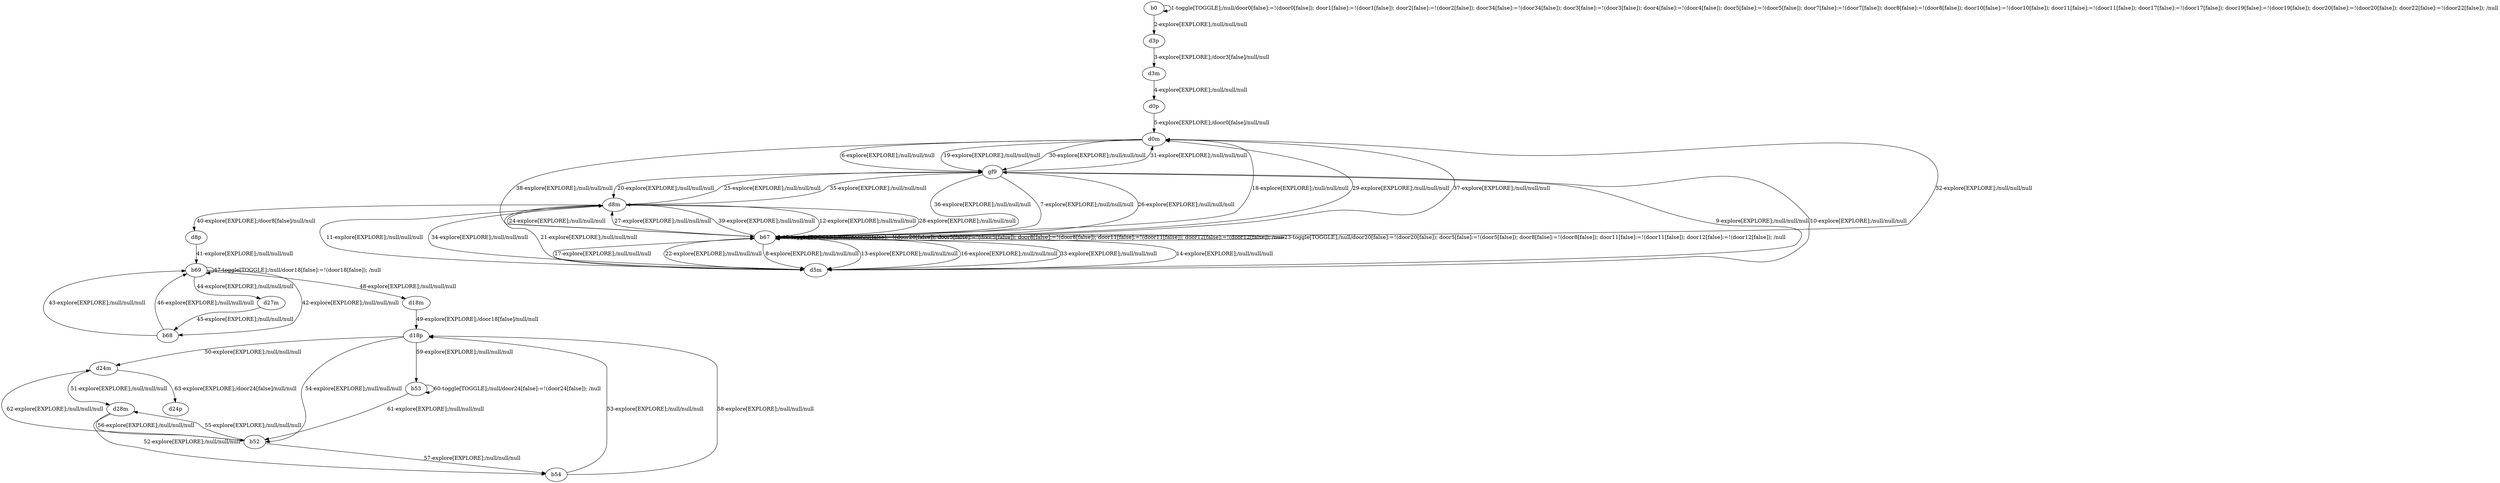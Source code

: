 # Total number of goals covered by this test: 1
# d24m --> d24p

digraph g {
"b0" -> "b0" [label = "1-toggle[TOGGLE];/null/door0[false]:=!(door0[false]); door1[false]:=!(door1[false]); door2[false]:=!(door2[false]); door34[false]:=!(door34[false]); door3[false]:=!(door3[false]); door4[false]:=!(door4[false]); door5[false]:=!(door5[false]); door7[false]:=!(door7[false]); door8[false]:=!(door8[false]); door10[false]:=!(door10[false]); door11[false]:=!(door11[false]); door17[false]:=!(door17[false]); door19[false]:=!(door19[false]); door20[false]:=!(door20[false]); door22[false]:=!(door22[false]); /null"];
"b0" -> "d3p" [label = "2-explore[EXPLORE];/null/null/null"];
"d3p" -> "d3m" [label = "3-explore[EXPLORE];/door3[false]/null/null"];
"d3m" -> "d0p" [label = "4-explore[EXPLORE];/null/null/null"];
"d0p" -> "d0m" [label = "5-explore[EXPLORE];/door0[false]/null/null"];
"d0m" -> "gf9" [label = "6-explore[EXPLORE];/null/null/null"];
"gf9" -> "b67" [label = "7-explore[EXPLORE];/null/null/null"];
"b67" -> "d5m" [label = "8-explore[EXPLORE];/null/null/null"];
"d5m" -> "gf9" [label = "9-explore[EXPLORE];/null/null/null"];
"gf9" -> "d5m" [label = "10-explore[EXPLORE];/null/null/null"];
"d5m" -> "d8m" [label = "11-explore[EXPLORE];/null/null/null"];
"d8m" -> "b67" [label = "12-explore[EXPLORE];/null/null/null"];
"b67" -> "d5m" [label = "13-explore[EXPLORE];/null/null/null"];
"d5m" -> "b67" [label = "14-explore[EXPLORE];/null/null/null"];
"b67" -> "b67" [label = "15-toggle[TOGGLE];/null/door20[false]:=!(door20[false]); door5[false]:=!(door5[false]); door8[false]:=!(door8[false]); door11[false]:=!(door11[false]); door12[false]:=!(door12[false]); /null"];
"b67" -> "d5m" [label = "16-explore[EXPLORE];/null/null/null"];
"d5m" -> "b67" [label = "17-explore[EXPLORE];/null/null/null"];
"b67" -> "d0m" [label = "18-explore[EXPLORE];/null/null/null"];
"d0m" -> "gf9" [label = "19-explore[EXPLORE];/null/null/null"];
"gf9" -> "d8m" [label = "20-explore[EXPLORE];/null/null/null"];
"d8m" -> "d5m" [label = "21-explore[EXPLORE];/null/null/null"];
"d5m" -> "b67" [label = "22-explore[EXPLORE];/null/null/null"];
"b67" -> "b67" [label = "23-toggle[TOGGLE];/null/door20[false]:=!(door20[false]); door5[false]:=!(door5[false]); door8[false]:=!(door8[false]); door11[false]:=!(door11[false]); door12[false]:=!(door12[false]); /null"];
"b67" -> "d8m" [label = "24-explore[EXPLORE];/null/null/null"];
"d8m" -> "gf9" [label = "25-explore[EXPLORE];/null/null/null"];
"gf9" -> "b67" [label = "26-explore[EXPLORE];/null/null/null"];
"b67" -> "d8m" [label = "27-explore[EXPLORE];/null/null/null"];
"d8m" -> "b67" [label = "28-explore[EXPLORE];/null/null/null"];
"b67" -> "d0m" [label = "29-explore[EXPLORE];/null/null/null"];
"d0m" -> "gf9" [label = "30-explore[EXPLORE];/null/null/null"];
"gf9" -> "d0m" [label = "31-explore[EXPLORE];/null/null/null"];
"d0m" -> "b67" [label = "32-explore[EXPLORE];/null/null/null"];
"b67" -> "d5m" [label = "33-explore[EXPLORE];/null/null/null"];
"d5m" -> "d8m" [label = "34-explore[EXPLORE];/null/null/null"];
"d8m" -> "gf9" [label = "35-explore[EXPLORE];/null/null/null"];
"gf9" -> "b67" [label = "36-explore[EXPLORE];/null/null/null"];
"b67" -> "d0m" [label = "37-explore[EXPLORE];/null/null/null"];
"d0m" -> "b67" [label = "38-explore[EXPLORE];/null/null/null"];
"b67" -> "d8m" [label = "39-explore[EXPLORE];/null/null/null"];
"d8m" -> "d8p" [label = "40-explore[EXPLORE];/door8[false]/null/null"];
"d8p" -> "b69" [label = "41-explore[EXPLORE];/null/null/null"];
"b69" -> "b68" [label = "42-explore[EXPLORE];/null/null/null"];
"b68" -> "b69" [label = "43-explore[EXPLORE];/null/null/null"];
"b69" -> "d27m" [label = "44-explore[EXPLORE];/null/null/null"];
"d27m" -> "b68" [label = "45-explore[EXPLORE];/null/null/null"];
"b68" -> "b69" [label = "46-explore[EXPLORE];/null/null/null"];
"b69" -> "b69" [label = "47-toggle[TOGGLE];/null/door18[false]:=!(door18[false]); /null"];
"b69" -> "d18m" [label = "48-explore[EXPLORE];/null/null/null"];
"d18m" -> "d18p" [label = "49-explore[EXPLORE];/door18[false]/null/null"];
"d18p" -> "d24m" [label = "50-explore[EXPLORE];/null/null/null"];
"d24m" -> "d28m" [label = "51-explore[EXPLORE];/null/null/null"];
"d28m" -> "b54" [label = "52-explore[EXPLORE];/null/null/null"];
"b54" -> "d18p" [label = "53-explore[EXPLORE];/null/null/null"];
"d18p" -> "b52" [label = "54-explore[EXPLORE];/null/null/null"];
"b52" -> "d28m" [label = "55-explore[EXPLORE];/null/null/null"];
"d28m" -> "b52" [label = "56-explore[EXPLORE];/null/null/null"];
"b52" -> "b54" [label = "57-explore[EXPLORE];/null/null/null"];
"b54" -> "d18p" [label = "58-explore[EXPLORE];/null/null/null"];
"d18p" -> "b53" [label = "59-explore[EXPLORE];/null/null/null"];
"b53" -> "b53" [label = "60-toggle[TOGGLE];/null/door24[false]:=!(door24[false]); /null"];
"b53" -> "b52" [label = "61-explore[EXPLORE];/null/null/null"];
"b52" -> "d24m" [label = "62-explore[EXPLORE];/null/null/null"];
"d24m" -> "d24p" [label = "63-explore[EXPLORE];/door24[false]/null/null"];
}